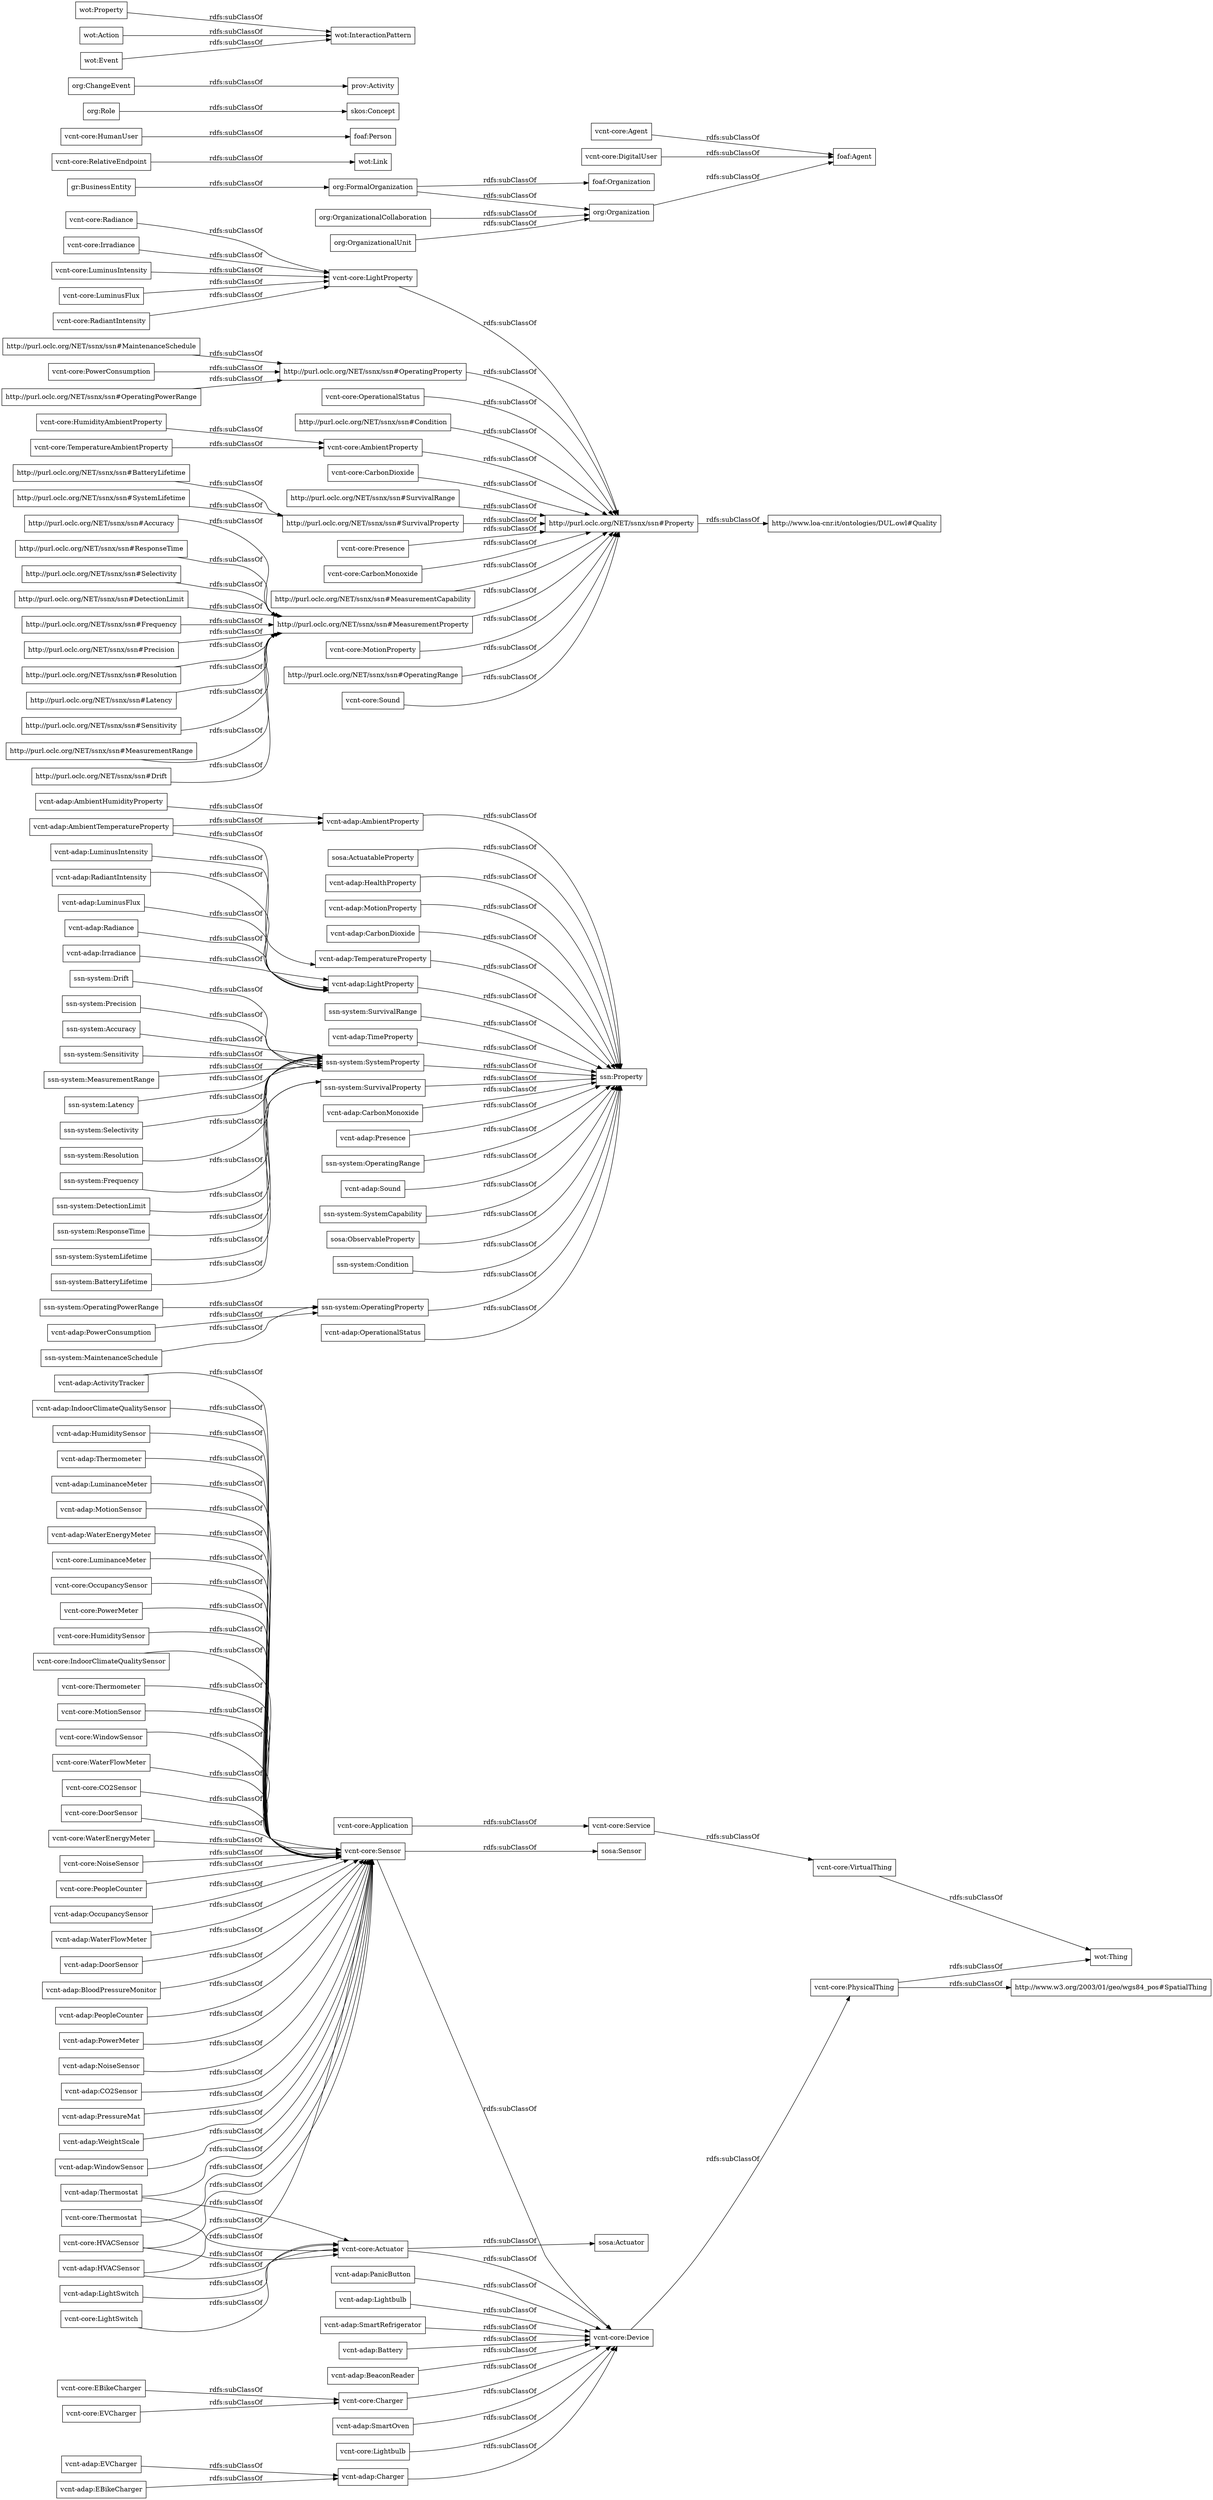 digraph ar2dtool_diagram { 
rankdir=LR;
size="1000"
node [shape = rectangle, color="black"]; "vcnt-adap:Thermostat" "vcnt-adap:LightSwitch" "ssn-system:OperatingPowerRange" "ssn-system:MaintenanceSchedule" "vcnt-adap:AmbientHumidityProperty" "sosa:ActuatableProperty" "vcnt-adap:OccupancySensor" "vcnt-adap:Irradiance" "ssn-system:Accuracy" "vcnt-adap:WaterFlowMeter" "vcnt-adap:LuminusIntensity" "vcnt-adap:DoorSensor" "vcnt-adap:RadiantIntensity" "vcnt-adap:BloodPressureMonitor" "vcnt-adap:HealthProperty" "vcnt-core:Device" "vcnt-adap:PanicButton" "vcnt-adap:PeopleCounter" "vcnt-adap:PowerMeter" "vcnt-adap:NoiseSensor" "vcnt-adap:MotionProperty" "vcnt-adap:CarbonDioxide" "vcnt-adap:LuminusFlux" "vcnt-adap:AmbientProperty" "vcnt-core:Actuator" "vcnt-adap:CO2Sensor" "vcnt-adap:PressureMat" "ssn-system:SurvivalRange" "vcnt-adap:WeightScale" "ssn-system:OperatingProperty" "vcnt-adap:TimeProperty" "vcnt-adap:Lightbulb" "vcnt-adap:SmartRefrigerator" "vcnt-adap:LightProperty" "ssn-system:SystemLifetime" "ssn-system:SystemProperty" "ssn-system:BatteryLifetime" "vcnt-adap:WindowSensor" "vcnt-adap:EBikeCharger" "ssn-system:Sensitivity" "vcnt-adap:Battery" "vcnt-adap:CarbonMonoxide" "vcnt-adap:Presence" "vcnt-adap:BeaconReader" "vcnt-adap:EVCharger" "vcnt-adap:PowerConsumption" "ssn-system:OperatingRange" "vcnt-adap:ActivityTracker" "vcnt-adap:Charger" "vcnt-adap:IndoorClimateQualitySensor" "vcnt-adap:HumiditySensor" "vcnt-adap:Thermometer" "vcnt-adap:Sound" "ssn-system:SystemCapability" "sosa:Actuator" "sosa:ObservableProperty" "vcnt-adap:SmartOven" "vcnt-adap:TemperatureProperty" "ssn-system:Condition" "ssn-system:MeasurementRange" "ssn-system:Latency" "sosa:Sensor" "ssn-system:Selectivity" "vcnt-adap:Radiance" "ssn-system:Resolution" "ssn-system:Frequency" "ssn-system:SurvivalProperty" "vcnt-adap:AmbientTemperatureProperty" "ssn-system:DetectionLimit" "vcnt-adap:LuminanceMeter" "vcnt-core:Sensor" "vcnt-adap:MotionSensor" "vcnt-adap:OperationalStatus" "vcnt-adap:WaterEnergyMeter" "ssn-system:ResponseTime" "ssn-system:Drift" "vcnt-adap:HVACSensor" "ssn-system:Precision" "ssn:Property" "vcnt-core:LuminanceMeter" "vcnt-core:PhysicalThing" "http://purl.oclc.org/NET/ssnx/ssn#Accuracy" "vcnt-core:LightProperty" "vcnt-core:Lightbulb" "vcnt-core:HVACSensor" "vcnt-core:Application" "vcnt-core:OperationalStatus" "http://purl.oclc.org/NET/ssnx/ssn#DetectionLimit" "http://purl.oclc.org/NET/ssnx/ssn#Frequency" "http://purl.oclc.org/NET/ssnx/ssn#Condition" "vcnt-core:OccupancySensor" "vcnt-core:Agent" "vcnt-core:RelativeEndpoint" "http://purl.oclc.org/NET/ssnx/ssn#Precision" "http://purl.oclc.org/NET/ssnx/ssn#Resolution" "vcnt-core:EBikeCharger" "http://www.loa-cnr.it/ontologies/DUL.owl#Quality" "vcnt-core:PowerMeter" "http://purl.oclc.org/NET/ssnx/ssn#OperatingProperty" "vcnt-core:HumiditySensor" "http://purl.oclc.org/NET/ssnx/ssn#OperatingPowerRange" "vcnt-core:LuminusFlux" "http://purl.oclc.org/NET/ssnx/ssn#MaintenanceSchedule" "http://purl.oclc.org/NET/ssnx/ssn#Latency" "vcnt-core:RadiantIntensity" "vcnt-core:CarbonDioxide" "http://purl.oclc.org/NET/ssnx/ssn#SurvivalRange" "http://purl.oclc.org/NET/ssnx/ssn#Sensitivity" "vcnt-core:HumanUser" "vcnt-core:IndoorClimateQualitySensor" "vcnt-core:Thermometer" "vcnt-core:MotionSensor" "vcnt-core:AmbientProperty" "vcnt-core:Radiance" "vcnt-core:DigitalUser" "vcnt-core:WindowSensor" "vcnt-core:Charger" "http://purl.oclc.org/NET/ssnx/ssn#MeasurementRange" "http://www.w3.org/2003/01/geo/wgs84_pos#SpatialThing" "vcnt-core:Presence" "http://purl.oclc.org/NET/ssnx/ssn#SystemLifetime" "vcnt-core:WaterFlowMeter" "http://purl.oclc.org/NET/ssnx/ssn#Property" "http://purl.oclc.org/NET/ssnx/ssn#MeasurementProperty" "vcnt-core:CarbonMonoxide" "vcnt-core:CO2Sensor" "http://purl.oclc.org/NET/ssnx/ssn#MeasurementCapability" "http://purl.oclc.org/NET/ssnx/ssn#BatteryLifetime" "vcnt-core:DoorSensor" "vcnt-core:WaterEnergyMeter" "http://purl.oclc.org/NET/ssnx/ssn#Drift" "vcnt-core:EVCharger" "vcnt-core:Irradiance" "vcnt-core:PowerConsumption" "http://purl.oclc.org/NET/ssnx/ssn#ResponseTime" "vcnt-core:NoiseSensor" "vcnt-core:TemperatureAmbientProperty" "vcnt-core:VirtualThing" "vcnt-core:LightSwitch" "vcnt-core:Service" "http://purl.oclc.org/NET/ssnx/ssn#Selectivity" "http://purl.oclc.org/NET/ssnx/ssn#SurvivalProperty" "vcnt-core:LuminusIntensity" "vcnt-core:MotionProperty" "vcnt-core:PeopleCounter" "http://purl.oclc.org/NET/ssnx/ssn#OperatingRange" "vcnt-core:Thermostat" "vcnt-core:Sound" "vcnt-core:HumidityAmbientProperty" "org:FormalOrganization" "org:OrganizationalCollaboration" "org:Organization" "org:Role" "org:OrganizationalUnit" "org:ChangeEvent" "wot:Thing" "wot:InteractionPattern" "wot:Property" "wot:Action" "wot:Event" "wot:Link" ; /*classes style*/
	"vcnt-adap:PeopleCounter" -> "vcnt-core:Sensor" [ label = "rdfs:subClassOf" ];
	"vcnt-core:PhysicalThing" -> "wot:Thing" [ label = "rdfs:subClassOf" ];
	"vcnt-core:PhysicalThing" -> "http://www.w3.org/2003/01/geo/wgs84_pos#SpatialThing" [ label = "rdfs:subClassOf" ];
	"vcnt-core:IndoorClimateQualitySensor" -> "vcnt-core:Sensor" [ label = "rdfs:subClassOf" ];
	"vcnt-core:AmbientProperty" -> "http://purl.oclc.org/NET/ssnx/ssn#Property" [ label = "rdfs:subClassOf" ];
	"http://purl.oclc.org/NET/ssnx/ssn#SystemLifetime" -> "http://purl.oclc.org/NET/ssnx/ssn#SurvivalProperty" [ label = "rdfs:subClassOf" ];
	"vcnt-core:CarbonDioxide" -> "http://purl.oclc.org/NET/ssnx/ssn#Property" [ label = "rdfs:subClassOf" ];
	"vcnt-adap:LuminusFlux" -> "vcnt-adap:LightProperty" [ label = "rdfs:subClassOf" ];
	"vcnt-core:OperationalStatus" -> "http://purl.oclc.org/NET/ssnx/ssn#Property" [ label = "rdfs:subClassOf" ];
	"vcnt-adap:CO2Sensor" -> "vcnt-core:Sensor" [ label = "rdfs:subClassOf" ];
	"http://purl.oclc.org/NET/ssnx/ssn#Sensitivity" -> "http://purl.oclc.org/NET/ssnx/ssn#MeasurementProperty" [ label = "rdfs:subClassOf" ];
	"vcnt-adap:PanicButton" -> "vcnt-core:Device" [ label = "rdfs:subClassOf" ];
	"http://purl.oclc.org/NET/ssnx/ssn#Property" -> "http://www.loa-cnr.it/ontologies/DUL.owl#Quality" [ label = "rdfs:subClassOf" ];
	"ssn-system:Precision" -> "ssn-system:SystemProperty" [ label = "rdfs:subClassOf" ];
	"ssn-system:DetectionLimit" -> "ssn-system:SystemProperty" [ label = "rdfs:subClassOf" ];
	"http://purl.oclc.org/NET/ssnx/ssn#Latency" -> "http://purl.oclc.org/NET/ssnx/ssn#MeasurementProperty" [ label = "rdfs:subClassOf" ];
	"http://purl.oclc.org/NET/ssnx/ssn#Accuracy" -> "http://purl.oclc.org/NET/ssnx/ssn#MeasurementProperty" [ label = "rdfs:subClassOf" ];
	"ssn-system:Frequency" -> "ssn-system:SystemProperty" [ label = "rdfs:subClassOf" ];
	"vcnt-core:EVCharger" -> "vcnt-core:Charger" [ label = "rdfs:subClassOf" ];
	"vcnt-adap:WindowSensor" -> "vcnt-core:Sensor" [ label = "rdfs:subClassOf" ];
	"vcnt-core:NoiseSensor" -> "vcnt-core:Sensor" [ label = "rdfs:subClassOf" ];
	"http://purl.oclc.org/NET/ssnx/ssn#MeasurementCapability" -> "http://purl.oclc.org/NET/ssnx/ssn#Property" [ label = "rdfs:subClassOf" ];
	"vcnt-adap:AmbientTemperatureProperty" -> "vcnt-adap:TemperatureProperty" [ label = "rdfs:subClassOf" ];
	"vcnt-adap:AmbientTemperatureProperty" -> "vcnt-adap:AmbientProperty" [ label = "rdfs:subClassOf" ];
	"vcnt-adap:WeightScale" -> "vcnt-core:Sensor" [ label = "rdfs:subClassOf" ];
	"http://purl.oclc.org/NET/ssnx/ssn#ResponseTime" -> "http://purl.oclc.org/NET/ssnx/ssn#MeasurementProperty" [ label = "rdfs:subClassOf" ];
	"http://purl.oclc.org/NET/ssnx/ssn#DetectionLimit" -> "http://purl.oclc.org/NET/ssnx/ssn#MeasurementProperty" [ label = "rdfs:subClassOf" ];
	"http://purl.oclc.org/NET/ssnx/ssn#Drift" -> "http://purl.oclc.org/NET/ssnx/ssn#MeasurementProperty" [ label = "rdfs:subClassOf" ];
	"vcnt-adap:MotionSensor" -> "vcnt-core:Sensor" [ label = "rdfs:subClassOf" ];
	"ssn-system:MeasurementRange" -> "ssn-system:SystemProperty" [ label = "rdfs:subClassOf" ];
	"vcnt-core:Radiance" -> "vcnt-core:LightProperty" [ label = "rdfs:subClassOf" ];
	"wot:Property" -> "wot:InteractionPattern" [ label = "rdfs:subClassOf" ];
	"vcnt-adap:ActivityTracker" -> "vcnt-core:Sensor" [ label = "rdfs:subClassOf" ];
	"vcnt-core:Lightbulb" -> "vcnt-core:Device" [ label = "rdfs:subClassOf" ];
	"vcnt-adap:Battery" -> "vcnt-core:Device" [ label = "rdfs:subClassOf" ];
	"http://purl.oclc.org/NET/ssnx/ssn#MeasurementRange" -> "http://purl.oclc.org/NET/ssnx/ssn#MeasurementProperty" [ label = "rdfs:subClassOf" ];
	"ssn-system:SurvivalProperty" -> "ssn:Property" [ label = "rdfs:subClassOf" ];
	"org:FormalOrganization" -> "org:Organization" [ label = "rdfs:subClassOf" ];
	"org:FormalOrganization" -> "foaf:Organization" [ label = "rdfs:subClassOf" ];
	"ssn-system:OperatingRange" -> "ssn:Property" [ label = "rdfs:subClassOf" ];
	"vcnt-core:WaterEnergyMeter" -> "vcnt-core:Sensor" [ label = "rdfs:subClassOf" ];
	"vcnt-core:HVACSensor" -> "vcnt-core:Actuator" [ label = "rdfs:subClassOf" ];
	"vcnt-core:HVACSensor" -> "vcnt-core:Sensor" [ label = "rdfs:subClassOf" ];
	"vcnt-adap:LuminanceMeter" -> "vcnt-core:Sensor" [ label = "rdfs:subClassOf" ];
	"vcnt-core:DigitalUser" -> "foaf:Agent" [ label = "rdfs:subClassOf" ];
	"gr:BusinessEntity" -> "org:FormalOrganization" [ label = "rdfs:subClassOf" ];
	"vcnt-adap:CarbonDioxide" -> "ssn:Property" [ label = "rdfs:subClassOf" ];
	"sosa:ActuatableProperty" -> "ssn:Property" [ label = "rdfs:subClassOf" ];
	"vcnt-core:Sound" -> "http://purl.oclc.org/NET/ssnx/ssn#Property" [ label = "rdfs:subClassOf" ];
	"vcnt-adap:PressureMat" -> "vcnt-core:Sensor" [ label = "rdfs:subClassOf" ];
	"http://purl.oclc.org/NET/ssnx/ssn#SurvivalProperty" -> "http://purl.oclc.org/NET/ssnx/ssn#Property" [ label = "rdfs:subClassOf" ];
	"vcnt-adap:RadiantIntensity" -> "vcnt-adap:LightProperty" [ label = "rdfs:subClassOf" ];
	"vcnt-adap:HVACSensor" -> "vcnt-core:Sensor" [ label = "rdfs:subClassOf" ];
	"vcnt-adap:HVACSensor" -> "vcnt-core:Actuator" [ label = "rdfs:subClassOf" ];
	"vcnt-core:Thermostat" -> "vcnt-core:Actuator" [ label = "rdfs:subClassOf" ];
	"vcnt-core:Thermostat" -> "vcnt-core:Sensor" [ label = "rdfs:subClassOf" ];
	"ssn-system:ResponseTime" -> "ssn-system:SystemProperty" [ label = "rdfs:subClassOf" ];
	"vcnt-core:Thermometer" -> "vcnt-core:Sensor" [ label = "rdfs:subClassOf" ];
	"http://purl.oclc.org/NET/ssnx/ssn#OperatingRange" -> "http://purl.oclc.org/NET/ssnx/ssn#Property" [ label = "rdfs:subClassOf" ];
	"vcnt-core:WindowSensor" -> "vcnt-core:Sensor" [ label = "rdfs:subClassOf" ];
	"vcnt-core:PowerConsumption" -> "http://purl.oclc.org/NET/ssnx/ssn#OperatingProperty" [ label = "rdfs:subClassOf" ];
	"vcnt-core:Presence" -> "http://purl.oclc.org/NET/ssnx/ssn#Property" [ label = "rdfs:subClassOf" ];
	"ssn-system:SurvivalRange" -> "ssn:Property" [ label = "rdfs:subClassOf" ];
	"vcnt-core:LuminusIntensity" -> "vcnt-core:LightProperty" [ label = "rdfs:subClassOf" ];
	"vcnt-core:LightProperty" -> "http://purl.oclc.org/NET/ssnx/ssn#Property" [ label = "rdfs:subClassOf" ];
	"vcnt-core:Device" -> "vcnt-core:PhysicalThing" [ label = "rdfs:subClassOf" ];
	"vcnt-core:MotionSensor" -> "vcnt-core:Sensor" [ label = "rdfs:subClassOf" ];
	"vcnt-adap:Radiance" -> "vcnt-adap:LightProperty" [ label = "rdfs:subClassOf" ];
	"vcnt-adap:DoorSensor" -> "vcnt-core:Sensor" [ label = "rdfs:subClassOf" ];
	"org:ChangeEvent" -> "prov:Activity" [ label = "rdfs:subClassOf" ];
	"ssn-system:Accuracy" -> "ssn-system:SystemProperty" [ label = "rdfs:subClassOf" ];
	"ssn-system:BatteryLifetime" -> "ssn-system:SurvivalProperty" [ label = "rdfs:subClassOf" ];
	"vcnt-core:CO2Sensor" -> "vcnt-core:Sensor" [ label = "rdfs:subClassOf" ];
	"http://purl.oclc.org/NET/ssnx/ssn#Resolution" -> "http://purl.oclc.org/NET/ssnx/ssn#MeasurementProperty" [ label = "rdfs:subClassOf" ];
	"vcnt-core:Agent" -> "foaf:Agent" [ label = "rdfs:subClassOf" ];
	"vcnt-adap:BloodPressureMonitor" -> "vcnt-core:Sensor" [ label = "rdfs:subClassOf" ];
	"sosa:ObservableProperty" -> "ssn:Property" [ label = "rdfs:subClassOf" ];
	"http://purl.oclc.org/NET/ssnx/ssn#Frequency" -> "http://purl.oclc.org/NET/ssnx/ssn#MeasurementProperty" [ label = "rdfs:subClassOf" ];
	"ssn-system:SystemCapability" -> "ssn:Property" [ label = "rdfs:subClassOf" ];
	"vcnt-adap:CarbonMonoxide" -> "ssn:Property" [ label = "rdfs:subClassOf" ];
	"vcnt-adap:Charger" -> "vcnt-core:Device" [ label = "rdfs:subClassOf" ];
	"vcnt-adap:Thermometer" -> "vcnt-core:Sensor" [ label = "rdfs:subClassOf" ];
	"vcnt-adap:IndoorClimateQualitySensor" -> "vcnt-core:Sensor" [ label = "rdfs:subClassOf" ];
	"vcnt-core:VirtualThing" -> "wot:Thing" [ label = "rdfs:subClassOf" ];
	"vcnt-core:CarbonMonoxide" -> "http://purl.oclc.org/NET/ssnx/ssn#Property" [ label = "rdfs:subClassOf" ];
	"wot:Action" -> "wot:InteractionPattern" [ label = "rdfs:subClassOf" ];
	"ssn-system:SystemLifetime" -> "ssn-system:SurvivalProperty" [ label = "rdfs:subClassOf" ];
	"wot:Event" -> "wot:InteractionPattern" [ label = "rdfs:subClassOf" ];
	"org:Organization" -> "foaf:Agent" [ label = "rdfs:subClassOf" ];
	"http://purl.oclc.org/NET/ssnx/ssn#Condition" -> "http://purl.oclc.org/NET/ssnx/ssn#Property" [ label = "rdfs:subClassOf" ];
	"vcnt-adap:PowerMeter" -> "vcnt-core:Sensor" [ label = "rdfs:subClassOf" ];
	"http://purl.oclc.org/NET/ssnx/ssn#Selectivity" -> "http://purl.oclc.org/NET/ssnx/ssn#MeasurementProperty" [ label = "rdfs:subClassOf" ];
	"vcnt-adap:LightProperty" -> "ssn:Property" [ label = "rdfs:subClassOf" ];
	"vcnt-adap:SmartRefrigerator" -> "vcnt-core:Device" [ label = "rdfs:subClassOf" ];
	"vcnt-adap:LightSwitch" -> "vcnt-core:Actuator" [ label = "rdfs:subClassOf" ];
	"vcnt-core:HumanUser" -> "foaf:Person" [ label = "rdfs:subClassOf" ];
	"vcnt-adap:HumiditySensor" -> "vcnt-core:Sensor" [ label = "rdfs:subClassOf" ];
	"vcnt-adap:SmartOven" -> "vcnt-core:Device" [ label = "rdfs:subClassOf" ];
	"vcnt-core:HumiditySensor" -> "vcnt-core:Sensor" [ label = "rdfs:subClassOf" ];
	"vcnt-adap:TemperatureProperty" -> "ssn:Property" [ label = "rdfs:subClassOf" ];
	"http://purl.oclc.org/NET/ssnx/ssn#OperatingProperty" -> "http://purl.oclc.org/NET/ssnx/ssn#Property" [ label = "rdfs:subClassOf" ];
	"http://purl.oclc.org/NET/ssnx/ssn#MaintenanceSchedule" -> "http://purl.oclc.org/NET/ssnx/ssn#OperatingProperty" [ label = "rdfs:subClassOf" ];
	"vcnt-core:Sensor" -> "sosa:Sensor" [ label = "rdfs:subClassOf" ];
	"vcnt-core:Sensor" -> "vcnt-core:Device" [ label = "rdfs:subClassOf" ];
	"vcnt-core:Application" -> "vcnt-core:Service" [ label = "rdfs:subClassOf" ];
	"vcnt-adap:Sound" -> "ssn:Property" [ label = "rdfs:subClassOf" ];
	"vcnt-adap:WaterEnergyMeter" -> "vcnt-core:Sensor" [ label = "rdfs:subClassOf" ];
	"http://purl.oclc.org/NET/ssnx/ssn#MeasurementProperty" -> "http://purl.oclc.org/NET/ssnx/ssn#Property" [ label = "rdfs:subClassOf" ];
	"ssn-system:MaintenanceSchedule" -> "ssn-system:OperatingProperty" [ label = "rdfs:subClassOf" ];
	"vcnt-adap:MotionProperty" -> "ssn:Property" [ label = "rdfs:subClassOf" ];
	"ssn-system:Drift" -> "ssn-system:SystemProperty" [ label = "rdfs:subClassOf" ];
	"ssn-system:Resolution" -> "ssn-system:SystemProperty" [ label = "rdfs:subClassOf" ];
	"vcnt-core:MotionProperty" -> "http://purl.oclc.org/NET/ssnx/ssn#Property" [ label = "rdfs:subClassOf" ];
	"vcnt-adap:EBikeCharger" -> "vcnt-adap:Charger" [ label = "rdfs:subClassOf" ];
	"vcnt-core:HumidityAmbientProperty" -> "vcnt-core:AmbientProperty" [ label = "rdfs:subClassOf" ];
	"org:OrganizationalCollaboration" -> "org:Organization" [ label = "rdfs:subClassOf" ];
	"ssn-system:Latency" -> "ssn-system:SystemProperty" [ label = "rdfs:subClassOf" ];
	"org:OrganizationalUnit" -> "org:Organization" [ label = "rdfs:subClassOf" ];
	"vcnt-core:Charger" -> "vcnt-core:Device" [ label = "rdfs:subClassOf" ];
	"ssn-system:Sensitivity" -> "ssn-system:SystemProperty" [ label = "rdfs:subClassOf" ];
	"vcnt-adap:PowerConsumption" -> "ssn-system:OperatingProperty" [ label = "rdfs:subClassOf" ];
	"vcnt-adap:OccupancySensor" -> "vcnt-core:Sensor" [ label = "rdfs:subClassOf" ];
	"vcnt-adap:LuminusIntensity" -> "vcnt-adap:LightProperty" [ label = "rdfs:subClassOf" ];
	"vcnt-core:TemperatureAmbientProperty" -> "vcnt-core:AmbientProperty" [ label = "rdfs:subClassOf" ];
	"vcnt-core:Service" -> "vcnt-core:VirtualThing" [ label = "rdfs:subClassOf" ];
	"vcnt-adap:NoiseSensor" -> "vcnt-core:Sensor" [ label = "rdfs:subClassOf" ];
	"ssn-system:OperatingProperty" -> "ssn:Property" [ label = "rdfs:subClassOf" ];
	"ssn-system:Condition" -> "ssn:Property" [ label = "rdfs:subClassOf" ];
	"ssn-system:Selectivity" -> "ssn-system:SystemProperty" [ label = "rdfs:subClassOf" ];
	"vcnt-core:PeopleCounter" -> "vcnt-core:Sensor" [ label = "rdfs:subClassOf" ];
	"vcnt-core:DoorSensor" -> "vcnt-core:Sensor" [ label = "rdfs:subClassOf" ];
	"vcnt-core:Irradiance" -> "vcnt-core:LightProperty" [ label = "rdfs:subClassOf" ];
	"vcnt-adap:EVCharger" -> "vcnt-adap:Charger" [ label = "rdfs:subClassOf" ];
	"http://purl.oclc.org/NET/ssnx/ssn#BatteryLifetime" -> "http://purl.oclc.org/NET/ssnx/ssn#SurvivalProperty" [ label = "rdfs:subClassOf" ];
	"http://purl.oclc.org/NET/ssnx/ssn#OperatingPowerRange" -> "http://purl.oclc.org/NET/ssnx/ssn#OperatingProperty" [ label = "rdfs:subClassOf" ];
	"ssn-system:OperatingPowerRange" -> "ssn-system:OperatingProperty" [ label = "rdfs:subClassOf" ];
	"vcnt-core:LuminanceMeter" -> "vcnt-core:Sensor" [ label = "rdfs:subClassOf" ];
	"http://purl.oclc.org/NET/ssnx/ssn#SurvivalRange" -> "http://purl.oclc.org/NET/ssnx/ssn#Property" [ label = "rdfs:subClassOf" ];
	"org:Role" -> "skos:Concept" [ label = "rdfs:subClassOf" ];
	"vcnt-core:OccupancySensor" -> "vcnt-core:Sensor" [ label = "rdfs:subClassOf" ];
	"vcnt-adap:Irradiance" -> "vcnt-adap:LightProperty" [ label = "rdfs:subClassOf" ];
	"ssn-system:SystemProperty" -> "ssn:Property" [ label = "rdfs:subClassOf" ];
	"vcnt-core:Actuator" -> "sosa:Actuator" [ label = "rdfs:subClassOf" ];
	"vcnt-core:Actuator" -> "vcnt-core:Device" [ label = "rdfs:subClassOf" ];
	"vcnt-core:EBikeCharger" -> "vcnt-core:Charger" [ label = "rdfs:subClassOf" ];
	"vcnt-adap:Lightbulb" -> "vcnt-core:Device" [ label = "rdfs:subClassOf" ];
	"http://purl.oclc.org/NET/ssnx/ssn#Precision" -> "http://purl.oclc.org/NET/ssnx/ssn#MeasurementProperty" [ label = "rdfs:subClassOf" ];
	"vcnt-adap:OperationalStatus" -> "ssn:Property" [ label = "rdfs:subClassOf" ];
	"vcnt-adap:BeaconReader" -> "vcnt-core:Device" [ label = "rdfs:subClassOf" ];
	"vcnt-adap:TimeProperty" -> "ssn:Property" [ label = "rdfs:subClassOf" ];
	"vcnt-adap:AmbientHumidityProperty" -> "vcnt-adap:AmbientProperty" [ label = "rdfs:subClassOf" ];
	"vcnt-core:LuminusFlux" -> "vcnt-core:LightProperty" [ label = "rdfs:subClassOf" ];
	"vcnt-adap:AmbientProperty" -> "ssn:Property" [ label = "rdfs:subClassOf" ];
	"vcnt-adap:WaterFlowMeter" -> "vcnt-core:Sensor" [ label = "rdfs:subClassOf" ];
	"vcnt-adap:Thermostat" -> "vcnt-core:Sensor" [ label = "rdfs:subClassOf" ];
	"vcnt-adap:Thermostat" -> "vcnt-core:Actuator" [ label = "rdfs:subClassOf" ];
	"vcnt-core:WaterFlowMeter" -> "vcnt-core:Sensor" [ label = "rdfs:subClassOf" ];
	"vcnt-adap:HealthProperty" -> "ssn:Property" [ label = "rdfs:subClassOf" ];
	"vcnt-core:RadiantIntensity" -> "vcnt-core:LightProperty" [ label = "rdfs:subClassOf" ];
	"vcnt-core:PowerMeter" -> "vcnt-core:Sensor" [ label = "rdfs:subClassOf" ];
	"vcnt-core:LightSwitch" -> "vcnt-core:Actuator" [ label = "rdfs:subClassOf" ];
	"vcnt-core:RelativeEndpoint" -> "wot:Link" [ label = "rdfs:subClassOf" ];
	"vcnt-adap:Presence" -> "ssn:Property" [ label = "rdfs:subClassOf" ];

}
